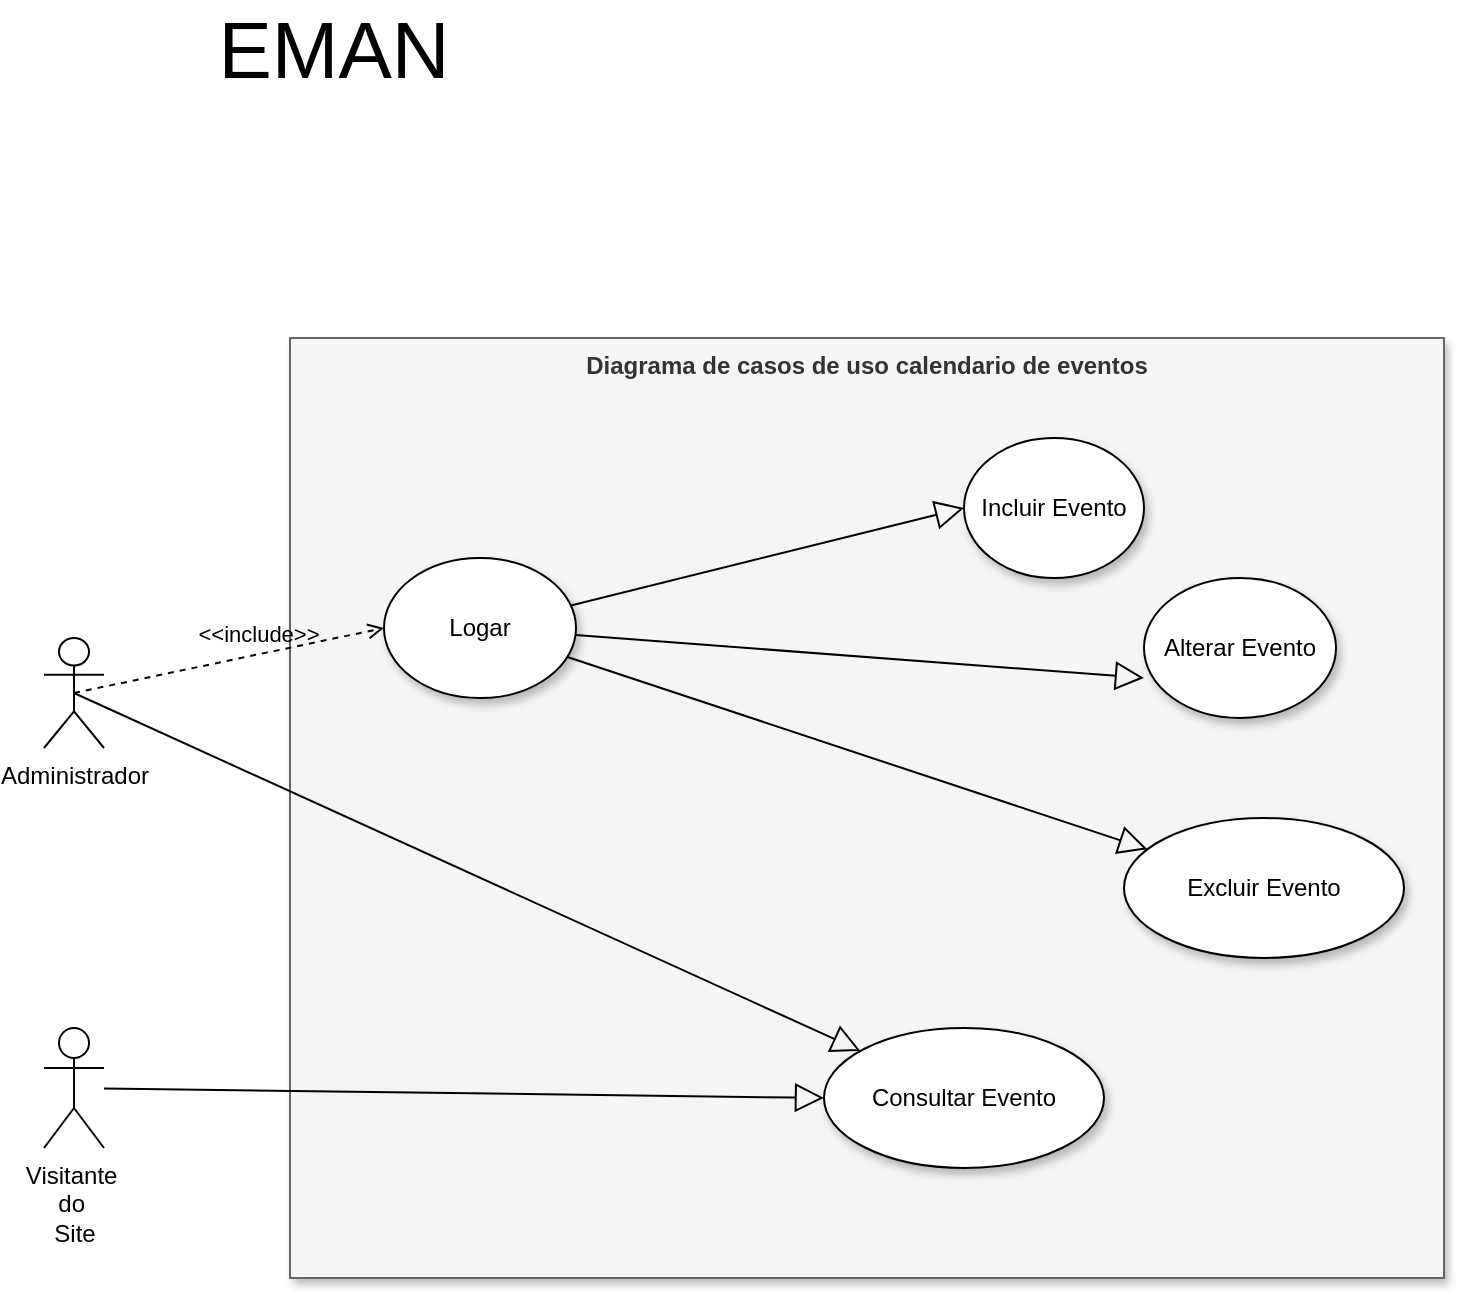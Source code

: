 <mxfile version="21.1.2" type="github">
  <diagram name="Página-1" id="rkHG6nmuOjkpt8-TUzvK">
    <mxGraphModel dx="1034" dy="477" grid="1" gridSize="10" guides="1" tooltips="1" connect="1" arrows="1" fold="1" page="1" pageScale="1" pageWidth="827" pageHeight="1169" math="0" shadow="0">
      <root>
        <mxCell id="0" />
        <mxCell id="1" parent="0" />
        <mxCell id="QimY8xbkl2on-bAjsN7t-3" value="EMAN" style="text;html=1;strokeColor=none;fillColor=none;align=center;verticalAlign=middle;whiteSpace=wrap;rounded=0;fontSize=40;" parent="1" vertex="1">
          <mxGeometry x="20" y="80" width="330" height="30" as="geometry" />
        </mxCell>
        <mxCell id="IfJ1QCMbeDYxTQooLl67-13" value="Diagrama de casos de uso calendario de eventos" style="shape=rect;html=1;verticalAlign=top;fontStyle=1;whiteSpace=wrap;align=center;fillColor=#f5f5f5;fontColor=#333333;strokeColor=#666666;shadow=1;" parent="1" vertex="1">
          <mxGeometry x="163" y="240" width="577" height="470" as="geometry" />
        </mxCell>
        <mxCell id="IfJ1QCMbeDYxTQooLl67-19" value="Incluir Evento" style="ellipse;whiteSpace=wrap;html=1;shadow=1;" parent="1" vertex="1">
          <mxGeometry x="500" y="290" width="90" height="70" as="geometry" />
        </mxCell>
        <mxCell id="IfJ1QCMbeDYxTQooLl67-20" value="Administrador" style="shape=umlActor;html=1;verticalLabelPosition=bottom;verticalAlign=top;align=center;" parent="1" vertex="1">
          <mxGeometry x="40" y="390" width="30" height="55" as="geometry" />
        </mxCell>
        <mxCell id="IfJ1QCMbeDYxTQooLl67-21" value="" style="edgeStyle=none;html=1;endArrow=block;endFill=0;endSize=12;verticalAlign=bottom;rounded=0;entryX=0;entryY=0.5;entryDx=0;entryDy=0;" parent="1" source="IfJ1QCMbeDYxTQooLl67-29" target="IfJ1QCMbeDYxTQooLl67-19" edge="1">
          <mxGeometry width="160" relative="1" as="geometry">
            <mxPoint x="320" y="390" as="sourcePoint" />
            <mxPoint x="290" y="405" as="targetPoint" />
          </mxGeometry>
        </mxCell>
        <mxCell id="IfJ1QCMbeDYxTQooLl67-22" value="Alterar Evento" style="ellipse;whiteSpace=wrap;html=1;shadow=1;" parent="1" vertex="1">
          <mxGeometry x="590" y="360" width="96" height="70" as="geometry" />
        </mxCell>
        <mxCell id="IfJ1QCMbeDYxTQooLl67-23" value="Excluir Evento" style="ellipse;whiteSpace=wrap;html=1;shadow=1;" parent="1" vertex="1">
          <mxGeometry x="580" y="480" width="140" height="70" as="geometry" />
        </mxCell>
        <mxCell id="IfJ1QCMbeDYxTQooLl67-24" value="" style="edgeStyle=none;html=1;endArrow=block;endFill=0;endSize=12;verticalAlign=bottom;rounded=0;entryX=0;entryY=0.714;entryDx=0;entryDy=0;entryPerimeter=0;" parent="1" source="IfJ1QCMbeDYxTQooLl67-29" target="IfJ1QCMbeDYxTQooLl67-22" edge="1">
          <mxGeometry width="160" relative="1" as="geometry">
            <mxPoint x="350" y="450" as="sourcePoint" />
            <mxPoint x="300" y="484.5" as="targetPoint" />
          </mxGeometry>
        </mxCell>
        <mxCell id="IfJ1QCMbeDYxTQooLl67-25" value="" style="edgeStyle=none;html=1;endArrow=block;endFill=0;endSize=12;verticalAlign=bottom;rounded=0;" parent="1" source="IfJ1QCMbeDYxTQooLl67-29" target="IfJ1QCMbeDYxTQooLl67-23" edge="1">
          <mxGeometry width="160" relative="1" as="geometry">
            <mxPoint x="360" y="500" as="sourcePoint" />
            <mxPoint x="370" y="515" as="targetPoint" />
          </mxGeometry>
        </mxCell>
        <mxCell id="IfJ1QCMbeDYxTQooLl67-27" value="Consultar Evento" style="ellipse;whiteSpace=wrap;html=1;shadow=1;" parent="1" vertex="1">
          <mxGeometry x="430" y="585" width="140" height="70" as="geometry" />
        </mxCell>
        <mxCell id="IfJ1QCMbeDYxTQooLl67-28" value="" style="edgeStyle=none;html=1;endArrow=block;endFill=0;endSize=12;verticalAlign=bottom;rounded=0;exitX=0.5;exitY=0.5;exitDx=0;exitDy=0;exitPerimeter=0;" parent="1" source="IfJ1QCMbeDYxTQooLl67-20" target="IfJ1QCMbeDYxTQooLl67-27" edge="1">
          <mxGeometry width="160" relative="1" as="geometry">
            <mxPoint x="310" y="560" as="sourcePoint" />
            <mxPoint x="410" y="510" as="targetPoint" />
          </mxGeometry>
        </mxCell>
        <mxCell id="IfJ1QCMbeDYxTQooLl67-29" value="Logar" style="ellipse;whiteSpace=wrap;html=1;shadow=1;" parent="1" vertex="1">
          <mxGeometry x="210" y="350" width="96" height="70" as="geometry" />
        </mxCell>
        <mxCell id="IfJ1QCMbeDYxTQooLl67-30" value="&amp;lt;&amp;lt;include&amp;gt;&amp;gt;" style="edgeStyle=none;html=1;endArrow=open;verticalAlign=bottom;dashed=1;labelBackgroundColor=none;rounded=0;exitX=0.5;exitY=0.5;exitDx=0;exitDy=0;exitPerimeter=0;entryX=0;entryY=0.5;entryDx=0;entryDy=0;" parent="1" source="IfJ1QCMbeDYxTQooLl67-20" target="IfJ1QCMbeDYxTQooLl67-29" edge="1">
          <mxGeometry x="0.191" y="2" width="160" relative="1" as="geometry">
            <mxPoint x="140" y="645" as="sourcePoint" />
            <mxPoint x="300" y="645" as="targetPoint" />
            <mxPoint y="1" as="offset" />
          </mxGeometry>
        </mxCell>
        <mxCell id="dOcV24TriIzDxbywpsr8-1" value="Visitante&amp;nbsp;&lt;br&gt;do&amp;nbsp;&lt;br&gt;Site" style="shape=umlActor;verticalLabelPosition=bottom;verticalAlign=top;html=1;outlineConnect=0;" vertex="1" parent="1">
          <mxGeometry x="40" y="585" width="30" height="60" as="geometry" />
        </mxCell>
        <mxCell id="dOcV24TriIzDxbywpsr8-2" value="" style="edgeStyle=none;html=1;endArrow=block;endFill=0;endSize=12;verticalAlign=bottom;rounded=0;entryX=0;entryY=0.5;entryDx=0;entryDy=0;" edge="1" parent="1" source="dOcV24TriIzDxbywpsr8-1" target="IfJ1QCMbeDYxTQooLl67-27">
          <mxGeometry width="160" relative="1" as="geometry">
            <mxPoint x="65" y="498" as="sourcePoint" />
            <mxPoint x="450" y="612" as="targetPoint" />
          </mxGeometry>
        </mxCell>
      </root>
    </mxGraphModel>
  </diagram>
</mxfile>
